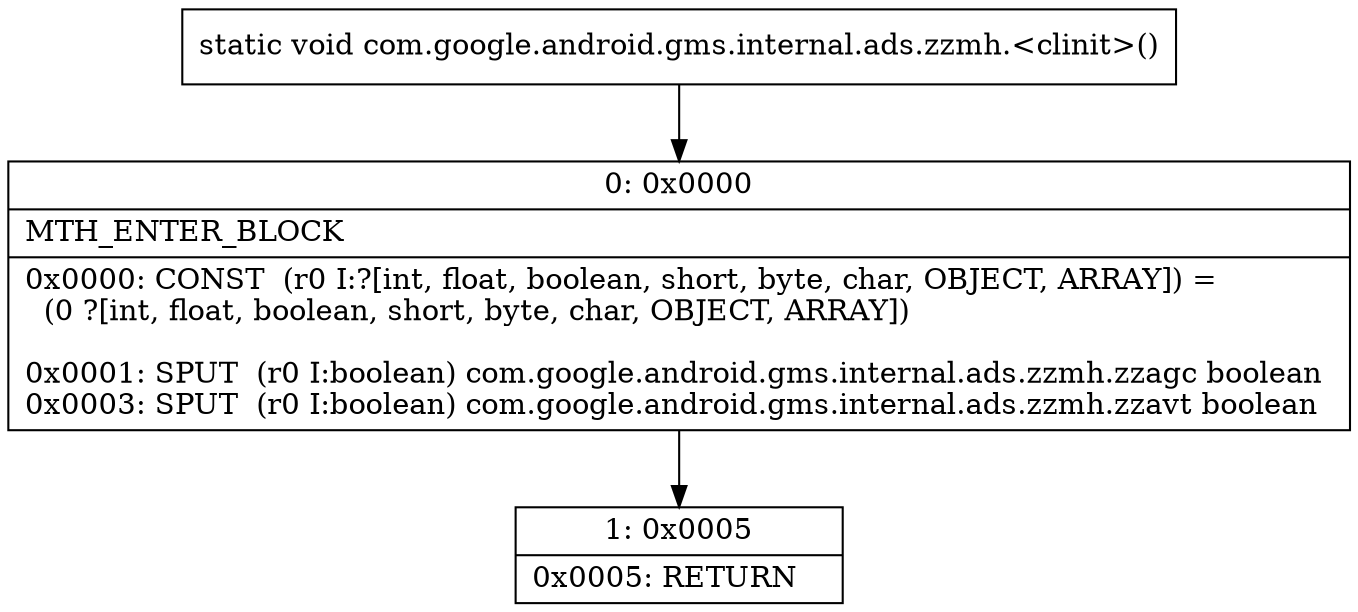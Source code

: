 digraph "CFG forcom.google.android.gms.internal.ads.zzmh.\<clinit\>()V" {
Node_0 [shape=record,label="{0\:\ 0x0000|MTH_ENTER_BLOCK\l|0x0000: CONST  (r0 I:?[int, float, boolean, short, byte, char, OBJECT, ARRAY]) = \l  (0 ?[int, float, boolean, short, byte, char, OBJECT, ARRAY])\l \l0x0001: SPUT  (r0 I:boolean) com.google.android.gms.internal.ads.zzmh.zzagc boolean \l0x0003: SPUT  (r0 I:boolean) com.google.android.gms.internal.ads.zzmh.zzavt boolean \l}"];
Node_1 [shape=record,label="{1\:\ 0x0005|0x0005: RETURN   \l}"];
MethodNode[shape=record,label="{static void com.google.android.gms.internal.ads.zzmh.\<clinit\>() }"];
MethodNode -> Node_0;
Node_0 -> Node_1;
}

